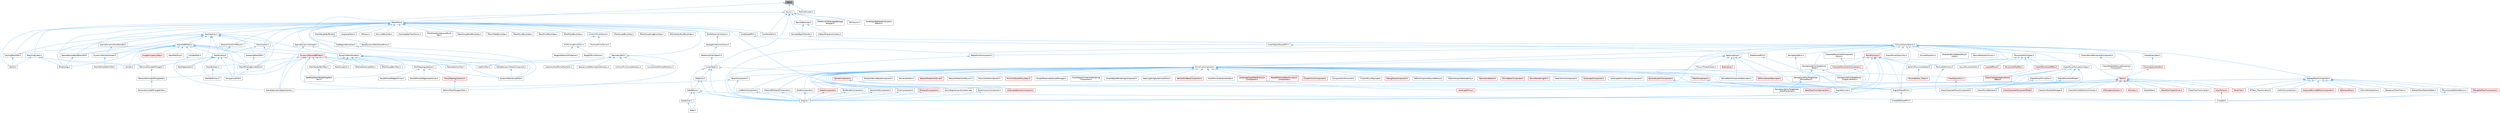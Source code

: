 digraph "Fork.h"
{
 // INTERACTIVE_SVG=YES
 // LATEX_PDF_SIZE
  bgcolor="transparent";
  edge [fontname=Helvetica,fontsize=10,labelfontname=Helvetica,labelfontsize=10];
  node [fontname=Helvetica,fontsize=10,shape=box,height=0.2,width=0.4];
  Node1 [id="Node000001",label="Fork.h",height=0.2,width=0.4,color="gray40", fillcolor="grey60", style="filled", fontcolor="black",tooltip=" "];
  Node1 -> Node2 [id="edge1_Node000001_Node000002",dir="back",color="steelblue1",style="solid",tooltip=" "];
  Node2 [id="Node000002",label="Async.h",height=0.2,width=0.4,color="grey40", fillcolor="white", style="filled",URL="$d7/ddf/Async_8h.html",tooltip=" "];
  Node2 -> Node3 [id="edge2_Node000002_Node000003",dir="back",color="steelblue1",style="solid",tooltip=" "];
  Node3 [id="Node000003",label="AssetDataTagMapSerialization\lDetails.h",height=0.2,width=0.4,color="grey40", fillcolor="white", style="filled",URL="$d5/d67/AssetDataTagMapSerializationDetails_8h.html",tooltip=" "];
  Node2 -> Node4 [id="edge3_Node000002_Node000004",dir="back",color="steelblue1",style="solid",tooltip=" "];
  Node4 [id="Node000004",label="CoreUObject.h",height=0.2,width=0.4,color="grey40", fillcolor="white", style="filled",URL="$d0/ded/CoreUObject_8h.html",tooltip=" "];
  Node4 -> Node5 [id="edge4_Node000004_Node000005",dir="back",color="steelblue1",style="solid",tooltip=" "];
  Node5 [id="Node000005",label="Engine.h",height=0.2,width=0.4,color="grey40", fillcolor="white", style="filled",URL="$d1/d34/Public_2Engine_8h.html",tooltip=" "];
  Node4 -> Node6 [id="edge5_Node000004_Node000006",dir="back",color="steelblue1",style="solid",tooltip=" "];
  Node6 [id="Node000006",label="EngineMinimal.h",height=0.2,width=0.4,color="grey40", fillcolor="white", style="filled",URL="$d0/d2c/EngineMinimal_8h.html",tooltip=" "];
  Node6 -> Node5 [id="edge6_Node000006_Node000005",dir="back",color="steelblue1",style="solid",tooltip=" "];
  Node4 -> Node7 [id="edge7_Node000004_Node000007",dir="back",color="steelblue1",style="solid",tooltip=" "];
  Node7 [id="Node000007",label="SlateBasics.h",height=0.2,width=0.4,color="grey40", fillcolor="white", style="filled",URL="$da/d2f/SlateBasics_8h.html",tooltip=" "];
  Node7 -> Node5 [id="edge8_Node000007_Node000005",dir="back",color="steelblue1",style="solid",tooltip=" "];
  Node7 -> Node8 [id="edge9_Node000007_Node000008",dir="back",color="steelblue1",style="solid",tooltip=" "];
  Node8 [id="Node000008",label="Slate.h",height=0.2,width=0.4,color="grey40", fillcolor="white", style="filled",URL="$d2/dc0/Slate_8h.html",tooltip=" "];
  Node7 -> Node9 [id="edge10_Node000007_Node000009",dir="back",color="steelblue1",style="solid",tooltip=" "];
  Node9 [id="Node000009",label="SlateExtras.h",height=0.2,width=0.4,color="grey40", fillcolor="white", style="filled",URL="$d8/dec/SlateExtras_8h.html",tooltip=" "];
  Node9 -> Node8 [id="edge11_Node000009_Node000008",dir="back",color="steelblue1",style="solid",tooltip=" "];
  Node7 -> Node10 [id="edge12_Node000007_Node000010",dir="back",color="steelblue1",style="solid",tooltip=" "];
  Node10 [id="Node000010",label="UnrealEd.h",height=0.2,width=0.4,color="grey40", fillcolor="white", style="filled",URL="$d2/d5f/UnrealEd_8h.html",tooltip=" "];
  Node4 -> Node11 [id="edge13_Node000004_Node000011",dir="back",color="steelblue1",style="solid",tooltip=" "];
  Node11 [id="Node000011",label="SlateCore.h",height=0.2,width=0.4,color="grey40", fillcolor="white", style="filled",URL="$dc/d03/SlateCore_8h.html",tooltip=" "];
  Node11 -> Node5 [id="edge14_Node000011_Node000005",dir="back",color="steelblue1",style="solid",tooltip=" "];
  Node11 -> Node7 [id="edge15_Node000011_Node000007",dir="back",color="steelblue1",style="solid",tooltip=" "];
  Node2 -> Node12 [id="edge16_Node000002_Node000012",dir="back",color="steelblue1",style="solid",tooltip=" "];
  Node12 [id="Node000012",label="CoroParallelFor.h",height=0.2,width=0.4,color="grey40", fillcolor="white", style="filled",URL="$d2/d05/CoroParallelFor_8h.html",tooltip=" "];
  Node2 -> Node13 [id="edge17_Node000002_Node000013",dir="back",color="steelblue1",style="solid",tooltip=" "];
  Node13 [id="Node000013",label="DynamicMeshSculptTool.h",height=0.2,width=0.4,color="grey40", fillcolor="white", style="filled",URL="$d6/d16/DynamicMeshSculptTool_8h.html",tooltip=" "];
  Node2 -> Node14 [id="edge18_Node000002_Node000014",dir="back",color="steelblue1",style="solid",tooltip=" "];
  Node14 [id="Node000014",label="IPlatformFileManagedStorage\lWrapper.h",height=0.2,width=0.4,color="grey40", fillcolor="white", style="filled",URL="$db/d2e/IPlatformFileManagedStorageWrapper_8h.html",tooltip=" "];
  Node2 -> Node15 [id="edge19_Node000002_Node000015",dir="back",color="steelblue1",style="solid",tooltip=" "];
  Node15 [id="Node000015",label="RemoteExecutor.h",height=0.2,width=0.4,color="grey40", fillcolor="white", style="filled",URL="$d4/dbc/RemoteExecutor_8h.html",tooltip=" "];
  Node15 -> Node16 [id="edge20_Node000015_Node000016",dir="back",color="steelblue1",style="solid",tooltip=" "];
  Node16 [id="Node000016",label="RemoteObjectTransfer.h",height=0.2,width=0.4,color="grey40", fillcolor="white", style="filled",URL="$df/d26/RemoteObjectTransfer_8h.html",tooltip=" "];
  Node16 -> Node17 [id="edge21_Node000016_Node000017",dir="back",color="steelblue1",style="solid",tooltip=" "];
  Node17 [id="Node000017",label="CollisionQueryParams.h",height=0.2,width=0.4,color="grey40", fillcolor="white", style="filled",URL="$d0/d44/CollisionQueryParams_8h.html",tooltip=" "];
  Node17 -> Node18 [id="edge22_Node000017_Node000018",dir="back",color="steelblue1",style="solid",tooltip=" "];
  Node18 [id="Node000018",label="BodyInstance.h",height=0.2,width=0.4,color="grey40", fillcolor="white", style="filled",URL="$d3/d42/BodyInstance_8h.html",tooltip=" "];
  Node18 -> Node19 [id="edge23_Node000018_Node000019",dir="back",color="steelblue1",style="solid",tooltip=" "];
  Node19 [id="Node000019",label="BodySetup.h",height=0.2,width=0.4,color="red", fillcolor="#FFF0F0", style="filled",URL="$d8/d7b/BodySetup_8h.html",tooltip=" "];
  Node18 -> Node96 [id="edge24_Node000018_Node000096",dir="back",color="steelblue1",style="solid",tooltip=" "];
  Node96 [id="Node000096",label="EngineSharedPCH.h",height=0.2,width=0.4,color="grey40", fillcolor="white", style="filled",URL="$dc/dbb/EngineSharedPCH_8h.html",tooltip=" "];
  Node96 -> Node97 [id="edge25_Node000096_Node000097",dir="back",color="steelblue1",style="solid",tooltip=" "];
  Node97 [id="Node000097",label="UnrealEdSharedPCH.h",height=0.2,width=0.4,color="grey40", fillcolor="white", style="filled",URL="$d1/de6/UnrealEdSharedPCH_8h.html",tooltip=" "];
  Node18 -> Node98 [id="edge26_Node000018_Node000098",dir="back",color="steelblue1",style="solid",tooltip=" "];
  Node98 [id="Node000098",label="ISMComponentDescriptor.h",height=0.2,width=0.4,color="red", fillcolor="#FFF0F0", style="filled",URL="$dd/d82/ISMComponentDescriptor_8h.html",tooltip=" "];
  Node18 -> Node104 [id="edge27_Node000018_Node000104",dir="back",color="steelblue1",style="solid",tooltip=" "];
  Node104 [id="Node000104",label="LandscapeProxy.h",height=0.2,width=0.4,color="red", fillcolor="#FFF0F0", style="filled",URL="$db/dae/LandscapeProxy_8h.html",tooltip=" "];
  Node18 -> Node114 [id="edge28_Node000018_Node000114",dir="back",color="steelblue1",style="solid",tooltip=" "];
  Node114 [id="Node000114",label="PhysicsThreadLibrary.h",height=0.2,width=0.4,color="grey40", fillcolor="white", style="filled",URL="$dd/df6/PhysicsThreadLibrary_8h.html",tooltip=" "];
  Node18 -> Node115 [id="edge29_Node000018_Node000115",dir="back",color="steelblue1",style="solid",tooltip=" "];
  Node115 [id="Node000115",label="PrimitiveComponent.h",height=0.2,width=0.4,color="grey40", fillcolor="white", style="filled",URL="$df/d9f/PrimitiveComponent_8h.html",tooltip=" "];
  Node115 -> Node116 [id="edge30_Node000115_Node000116",dir="back",color="steelblue1",style="solid",tooltip=" "];
  Node116 [id="Node000116",label="ActorPrimitiveColorHandler.h",height=0.2,width=0.4,color="grey40", fillcolor="white", style="filled",URL="$d4/d72/ActorPrimitiveColorHandler_8h.html",tooltip=" "];
  Node115 -> Node117 [id="edge31_Node000115_Node000117",dir="back",color="steelblue1",style="solid",tooltip=" "];
  Node117 [id="Node000117",label="ArrowComponent.h",height=0.2,width=0.4,color="grey40", fillcolor="white", style="filled",URL="$db/d35/ArrowComponent_8h.html",tooltip=" "];
  Node117 -> Node5 [id="edge32_Node000117_Node000005",dir="back",color="steelblue1",style="solid",tooltip=" "];
  Node115 -> Node118 [id="edge33_Node000115_Node000118",dir="back",color="steelblue1",style="solid",tooltip=" "];
  Node118 [id="Node000118",label="AsyncRegisterLevelContext.cpp",height=0.2,width=0.4,color="grey40", fillcolor="white", style="filled",URL="$da/df8/AsyncRegisterLevelContext_8cpp.html",tooltip=" "];
  Node115 -> Node119 [id="edge34_Node000115_Node000119",dir="back",color="steelblue1",style="solid",tooltip=" "];
  Node119 [id="Node000119",label="BakedShallowWaterSimulation\lComponent.h",height=0.2,width=0.4,color="red", fillcolor="#FFF0F0", style="filled",URL="$d4/dbc/BakedShallowWaterSimulationComponent_8h.html",tooltip=" "];
  Node115 -> Node133 [id="edge35_Node000115_Node000133",dir="back",color="steelblue1",style="solid",tooltip=" "];
  Node133 [id="Node000133",label="BillboardComponent.h",height=0.2,width=0.4,color="red", fillcolor="#FFF0F0", style="filled",URL="$db/d72/BillboardComponent_8h.html",tooltip=" "];
  Node133 -> Node5 [id="edge36_Node000133_Node000005",dir="back",color="steelblue1",style="solid",tooltip=" "];
  Node115 -> Node138 [id="edge37_Node000115_Node000138",dir="back",color="steelblue1",style="solid",tooltip=" "];
  Node138 [id="Node000138",label="BrushComponent.h",height=0.2,width=0.4,color="grey40", fillcolor="white", style="filled",URL="$d0/d9c/BrushComponent_8h.html",tooltip=" "];
  Node138 -> Node5 [id="edge38_Node000138_Node000005",dir="back",color="steelblue1",style="solid",tooltip=" "];
  Node138 -> Node94 [id="edge39_Node000138_Node000094",dir="back",color="steelblue1",style="solid",tooltip=" "];
  Node94 [id="Node000094",label="SceneGeometrySpatialCache.h",height=0.2,width=0.4,color="grey40", fillcolor="white", style="filled",URL="$d6/d6f/SceneGeometrySpatialCache_8h.html",tooltip=" "];
  Node115 -> Node139 [id="edge40_Node000115_Node000139",dir="back",color="steelblue1",style="solid",tooltip=" "];
  Node139 [id="Node000139",label="ClusterUnionComponent.h",height=0.2,width=0.4,color="red", fillcolor="#FFF0F0", style="filled",URL="$d0/d16/ClusterUnionComponent_8h.html",tooltip=" "];
  Node115 -> Node141 [id="edge41_Node000115_Node000141",dir="back",color="steelblue1",style="solid",tooltip=" "];
  Node141 [id="Node000141",label="ComponentCollisionUtil.h",height=0.2,width=0.4,color="grey40", fillcolor="white", style="filled",URL="$d9/d1c/ComponentCollisionUtil_8h.html",tooltip=" "];
  Node115 -> Node142 [id="edge42_Node000115_Node000142",dir="back",color="steelblue1",style="solid",tooltip=" "];
  Node142 [id="Node000142",label="CustomPhysXPayload.h",height=0.2,width=0.4,color="grey40", fillcolor="white", style="filled",URL="$d3/d90/CustomPhysXPayload_8h.html",tooltip=" "];
  Node115 -> Node143 [id="edge43_Node000115_Node000143",dir="back",color="steelblue1",style="solid",tooltip=" "];
  Node143 [id="Node000143",label="DebugDrawComponent.h",height=0.2,width=0.4,color="red", fillcolor="#FFF0F0", style="filled",URL="$d9/dae/DebugDrawComponent_8h.html",tooltip=" "];
  Node115 -> Node147 [id="edge44_Node000115_Node000147",dir="back",color="steelblue1",style="solid",tooltip=" "];
  Node147 [id="Node000147",label="DrawFrustumComponent.h",height=0.2,width=0.4,color="grey40", fillcolor="white", style="filled",URL="$db/d24/DrawFrustumComponent_8h.html",tooltip=" "];
  Node147 -> Node5 [id="edge45_Node000147_Node000005",dir="back",color="steelblue1",style="solid",tooltip=" "];
  Node115 -> Node148 [id="edge46_Node000115_Node000148",dir="back",color="steelblue1",style="solid",tooltip=" "];
  Node148 [id="Node000148",label="EditorComponentSourceFactory.h",height=0.2,width=0.4,color="grey40", fillcolor="white", style="filled",URL="$d4/d35/EditorComponentSourceFactory_8h.html",tooltip=" "];
  Node115 -> Node149 [id="edge47_Node000115_Node000149",dir="back",color="steelblue1",style="solid",tooltip=" "];
  Node149 [id="Node000149",label="EditorViewportSelectability.h",height=0.2,width=0.4,color="grey40", fillcolor="white", style="filled",URL="$d0/da6/EditorViewportSelectability_8h.html",tooltip=" "];
  Node115 -> Node6 [id="edge48_Node000115_Node000006",dir="back",color="steelblue1",style="solid",tooltip=" "];
  Node115 -> Node96 [id="edge49_Node000115_Node000096",dir="back",color="steelblue1",style="solid",tooltip=" "];
  Node115 -> Node150 [id="edge50_Node000115_Node000150",dir="back",color="steelblue1",style="solid",tooltip=" "];
  Node150 [id="Node000150",label="FloorQueryUtils.h",height=0.2,width=0.4,color="red", fillcolor="#FFF0F0", style="filled",URL="$df/d2a/FloorQueryUtils_8h.html",tooltip=" "];
  Node150 -> Node151 [id="edge51_Node000150_Node000151",dir="back",color="steelblue1",style="solid",tooltip=" "];
  Node151 [id="Node000151",label="ChaosCharacterMoverComponent.h",height=0.2,width=0.4,color="grey40", fillcolor="white", style="filled",URL="$d5/dd2/ChaosCharacterMoverComponent_8h.html",tooltip=" "];
  Node115 -> Node163 [id="edge52_Node000115_Node000163",dir="back",color="steelblue1",style="solid",tooltip=" "];
  Node163 [id="Node000163",label="GeometrySelector.h",height=0.2,width=0.4,color="red", fillcolor="#FFF0F0", style="filled",URL="$d5/d67/GeometrySelector_8h.html",tooltip=" "];
  Node115 -> Node171 [id="edge53_Node000115_Node000171",dir="back",color="steelblue1",style="solid",tooltip=" "];
  Node171 [id="Node000171",label="GizmoBaseComponent.h",height=0.2,width=0.4,color="red", fillcolor="#FFF0F0", style="filled",URL="$db/dfd/GizmoBaseComponent_8h.html",tooltip=" "];
  Node115 -> Node178 [id="edge54_Node000115_Node000178",dir="back",color="steelblue1",style="solid",tooltip=" "];
  Node178 [id="Node000178",label="GizmoRenderingUtil.h",height=0.2,width=0.4,color="red", fillcolor="#FFF0F0", style="filled",URL="$d0/d40/GizmoRenderingUtil_8h.html",tooltip=" "];
  Node115 -> Node98 [id="edge55_Node000115_Node000098",dir="back",color="steelblue1",style="solid",tooltip=" "];
  Node115 -> Node197 [id="edge56_Node000115_Node000197",dir="back",color="steelblue1",style="solid",tooltip=" "];
  Node197 [id="Node000197",label="LakeCollisionComponent.h",height=0.2,width=0.4,color="grey40", fillcolor="white", style="filled",URL="$d6/d05/LakeCollisionComponent_8h.html",tooltip=" "];
  Node115 -> Node198 [id="edge57_Node000115_Node000198",dir="back",color="steelblue1",style="solid",tooltip=" "];
  Node198 [id="Node000198",label="LandscapeComponent.h",height=0.2,width=0.4,color="red", fillcolor="#FFF0F0", style="filled",URL="$d4/dba/LandscapeComponent_8h.html",tooltip=" "];
  Node115 -> Node200 [id="edge58_Node000115_Node000200",dir="back",color="steelblue1",style="solid",tooltip=" "];
  Node200 [id="Node000200",label="LandscapeGizmoRenderComponent.h",height=0.2,width=0.4,color="grey40", fillcolor="white", style="filled",URL="$d0/d84/LandscapeGizmoRenderComponent_8h.html",tooltip=" "];
  Node115 -> Node201 [id="edge59_Node000115_Node000201",dir="back",color="steelblue1",style="solid",tooltip=" "];
  Node201 [id="Node000201",label="LandscapeHeightfieldCollision\lComponent.h",height=0.2,width=0.4,color="red", fillcolor="#FFF0F0", style="filled",URL="$d2/d06/LandscapeHeightfieldCollisionComponent_8h.html",tooltip=" "];
  Node201 -> Node104 [id="edge60_Node000201_Node000104",dir="back",color="steelblue1",style="solid",tooltip=" "];
  Node115 -> Node203 [id="edge61_Node000115_Node000203",dir="back",color="steelblue1",style="solid",tooltip=" "];
  Node203 [id="Node000203",label="LandscapeSplinesComponent.h",height=0.2,width=0.4,color="red", fillcolor="#FFF0F0", style="filled",URL="$d4/d7e/LandscapeSplinesComponent_8h.html",tooltip=" "];
  Node115 -> Node206 [id="edge62_Node000115_Node000206",dir="back",color="steelblue1",style="solid",tooltip=" "];
  Node206 [id="Node000206",label="LineBatchComponent.h",height=0.2,width=0.4,color="grey40", fillcolor="white", style="filled",URL="$d4/dd8/LineBatchComponent_8h.html",tooltip=" "];
  Node206 -> Node5 [id="edge63_Node000206_Node000005",dir="back",color="steelblue1",style="solid",tooltip=" "];
  Node115 -> Node207 [id="edge64_Node000115_Node000207",dir="back",color="steelblue1",style="solid",tooltip=" "];
  Node207 [id="Node000207",label="MaterialBillboardComponent.h",height=0.2,width=0.4,color="grey40", fillcolor="white", style="filled",URL="$d0/d98/MaterialBillboardComponent_8h.html",tooltip=" "];
  Node207 -> Node5 [id="edge65_Node000207_Node000005",dir="back",color="steelblue1",style="solid",tooltip=" "];
  Node115 -> Node208 [id="edge66_Node000115_Node000208",dir="back",color="steelblue1",style="solid",tooltip=" "];
  Node208 [id="Node000208",label="MeshComponent.h",height=0.2,width=0.4,color="red", fillcolor="#FFF0F0", style="filled",URL="$dd/d57/MeshComponent_8h.html",tooltip=" "];
  Node208 -> Node6 [id="edge67_Node000208_Node000006",dir="back",color="steelblue1",style="solid",tooltip=" "];
  Node208 -> Node96 [id="edge68_Node000208_Node000096",dir="back",color="steelblue1",style="solid",tooltip=" "];
  Node115 -> Node383 [id="edge69_Node000115_Node000383",dir="back",color="steelblue1",style="solid",tooltip=" "];
  Node383 [id="Node000383",label="ModelComponent.h",height=0.2,width=0.4,color="grey40", fillcolor="white", style="filled",URL="$d9/d34/ModelComponent_8h.html",tooltip=" "];
  Node383 -> Node5 [id="edge70_Node000383_Node000005",dir="back",color="steelblue1",style="solid",tooltip=" "];
  Node115 -> Node384 [id="edge71_Node000115_Node000384",dir="back",color="steelblue1",style="solid",tooltip=" "];
  Node384 [id="Node000384",label="ModularVehicleBaseComponent.h",height=0.2,width=0.4,color="grey40", fillcolor="white", style="filled",URL="$d3/dc7/ModularVehicleBaseComponent_8h.html",tooltip=" "];
  Node115 -> Node385 [id="edge72_Node000115_Node000385",dir="back",color="steelblue1",style="solid",tooltip=" "];
  Node385 [id="Node000385",label="MovementUtils.h",height=0.2,width=0.4,color="grey40", fillcolor="white", style="filled",URL="$d0/d54/MovementUtils_8h.html",tooltip=" "];
  Node115 -> Node386 [id="edge73_Node000115_Node000386",dir="back",color="steelblue1",style="solid",tooltip=" "];
  Node386 [id="Node000386",label="NetworkPredictionDriver.h",height=0.2,width=0.4,color="red", fillcolor="#FFF0F0", style="filled",URL="$d4/db2/NetworkPredictionDriver_8h.html",tooltip=" "];
  Node115 -> Node393 [id="edge74_Node000115_Node000393",dir="back",color="steelblue1",style="solid",tooltip=" "];
  Node393 [id="Node000393",label="NetworkPredictionPhysics.h",height=0.2,width=0.4,color="grey40", fillcolor="white", style="filled",URL="$d8/dee/NetworkPredictionPhysics_8h.html",tooltip=" "];
  Node115 -> Node394 [id="edge75_Node000115_Node000394",dir="back",color="steelblue1",style="solid",tooltip=" "];
  Node394 [id="Node000394",label="ParticleSystemComponent.h",height=0.2,width=0.4,color="red", fillcolor="#FFF0F0", style="filled",URL="$d4/d17/ParticleSystemComponent_8h.html",tooltip=" "];
  Node394 -> Node6 [id="edge76_Node000394_Node000006",dir="back",color="steelblue1",style="solid",tooltip=" "];
  Node115 -> Node402 [id="edge77_Node000115_Node000402",dir="back",color="steelblue1",style="solid",tooltip=" "];
  Node402 [id="Node000402",label="PhysicsFieldComponent.h",height=0.2,width=0.4,color="grey40", fillcolor="white", style="filled",URL="$dd/d76/PhysicsFieldComponent_8h.html",tooltip=" "];
  Node115 -> Node403 [id="edge78_Node000115_Node000403",dir="back",color="steelblue1",style="solid",tooltip=" "];
  Node403 [id="Node000403",label="PrimitiveSceneProxyDesc.h",height=0.2,width=0.4,color="red", fillcolor="#FFF0F0", style="filled",URL="$d8/d20/PrimitiveSceneProxyDesc_8h.html",tooltip=" "];
  Node115 -> Node408 [id="edge79_Node000115_Node000408",dir="back",color="steelblue1",style="solid",tooltip=" "];
  Node408 [id="Node000408",label="ShapeComponent.h",height=0.2,width=0.4,color="red", fillcolor="#FFF0F0", style="filled",URL="$d4/d4b/ShapeComponent_8h.html",tooltip=" "];
  Node408 -> Node5 [id="edge80_Node000408_Node000005",dir="back",color="steelblue1",style="solid",tooltip=" "];
  Node115 -> Node416 [id="edge81_Node000115_Node000416",dir="back",color="steelblue1",style="solid",tooltip=" "];
  Node416 [id="Node000416",label="SimpleStreamableAssetManager.h",height=0.2,width=0.4,color="grey40", fillcolor="white", style="filled",URL="$df/d02/SimpleStreamableAssetManager_8h.html",tooltip=" "];
  Node115 -> Node417 [id="edge82_Node000115_Node000417",dir="back",color="steelblue1",style="solid",tooltip=" "];
  Node417 [id="Node000417",label="SmartObjectContainerRendering\lComponent.h",height=0.2,width=0.4,color="grey40", fillcolor="white", style="filled",URL="$d8/d15/SmartObjectContainerRenderingComponent_8h.html",tooltip=" "];
  Node115 -> Node418 [id="edge83_Node000115_Node000418",dir="back",color="steelblue1",style="solid",tooltip=" "];
  Node418 [id="Node000418",label="SmartObjectRenderingComponent.h",height=0.2,width=0.4,color="grey40", fillcolor="white", style="filled",URL="$da/d17/SmartObjectRenderingComponent_8h.html",tooltip=" "];
  Node115 -> Node419 [id="edge84_Node000115_Node000419",dir="back",color="steelblue1",style="solid",tooltip=" "];
  Node419 [id="Node000419",label="SplineComponent.h",height=0.2,width=0.4,color="red", fillcolor="#FFF0F0", style="filled",URL="$d3/d00/SplineComponent_8h.html",tooltip=" "];
  Node419 -> Node64 [id="edge85_Node000419_Node000064",dir="back",color="steelblue1",style="solid",tooltip=" "];
  Node64 [id="Node000064",label="BaseMeshFromSplinesTool.h",height=0.2,width=0.4,color="red", fillcolor="#FFF0F0", style="filled",URL="$da/d31/BaseMeshFromSplinesTool_8h.html",tooltip=" "];
  Node419 -> Node203 [id="edge86_Node000419_Node000203",dir="back",color="steelblue1",style="solid",tooltip=" "];
  Node115 -> Node430 [id="edge87_Node000115_Node000430",dir="back",color="steelblue1",style="solid",tooltip=" "];
  Node430 [id="Node000430",label="SplineMeshComponentDescriptor.h",height=0.2,width=0.4,color="grey40", fillcolor="white", style="filled",URL="$d1/d6f/SplineMeshComponentDescriptor_8h.html",tooltip=" "];
  Node115 -> Node431 [id="edge88_Node000115_Node000431",dir="back",color="steelblue1",style="solid",tooltip=" "];
  Node431 [id="Node000431",label="StaticLightingSystemInterface.h",height=0.2,width=0.4,color="grey40", fillcolor="white", style="filled",URL="$da/d21/StaticLightingSystemInterface_8h.html",tooltip=" "];
  Node115 -> Node432 [id="edge89_Node000115_Node000432",dir="back",color="steelblue1",style="solid",tooltip=" "];
  Node432 [id="Node000432",label="TextRenderComponent.h",height=0.2,width=0.4,color="grey40", fillcolor="white", style="filled",URL="$dd/d07/TextRenderComponent_8h.html",tooltip=" "];
  Node432 -> Node5 [id="edge90_Node000432_Node000005",dir="back",color="steelblue1",style="solid",tooltip=" "];
  Node115 -> Node433 [id="edge91_Node000115_Node000433",dir="back",color="steelblue1",style="solid",tooltip=" "];
  Node433 [id="Node000433",label="VectorFieldComponent.h",height=0.2,width=0.4,color="grey40", fillcolor="white", style="filled",URL="$d1/d45/VectorFieldComponent_8h.html",tooltip=" "];
  Node433 -> Node5 [id="edge92_Node000433_Node000005",dir="back",color="steelblue1",style="solid",tooltip=" "];
  Node115 -> Node434 [id="edge93_Node000115_Node000434",dir="back",color="steelblue1",style="solid",tooltip=" "];
  Node434 [id="Node000434",label="VehicleSimBaseComponent.h",height=0.2,width=0.4,color="red", fillcolor="#FFF0F0", style="filled",URL="$d3/db2/VehicleSimBaseComponent_8h.html",tooltip=" "];
  Node18 -> Node430 [id="edge94_Node000018_Node000430",dir="back",color="steelblue1",style="solid",tooltip=" "];
  Node17 -> Node444 [id="edge95_Node000017_Node000444",dir="back",color="steelblue1",style="solid",tooltip=" "];
  Node444 [id="Node000444",label="ChaosMoverQueryUtils.h",height=0.2,width=0.4,color="grey40", fillcolor="white", style="filled",URL="$db/d6a/ChaosMoverQueryUtils_8h.html",tooltip=" "];
  Node17 -> Node445 [id="edge96_Node000017_Node000445",dir="back",color="steelblue1",style="solid",tooltip=" "];
  Node445 [id="Node000445",label="ChaosMoverSimulationTypes.h",height=0.2,width=0.4,color="grey40", fillcolor="white", style="filled",URL="$d5/de5/ChaosMoverSimulationTypes_8h.html",tooltip=" "];
  Node445 -> Node446 [id="edge97_Node000445_Node000446",dir="back",color="steelblue1",style="solid",tooltip=" "];
  Node446 [id="Node000446",label="ChaosCharacterApplyVelocity\lEffect.h",height=0.2,width=0.4,color="red", fillcolor="#FFF0F0", style="filled",URL="$d9/db6/ChaosCharacterApplyVelocityEffect_8h.html",tooltip=" "];
  Node445 -> Node448 [id="edge98_Node000445_Node000448",dir="back",color="steelblue1",style="solid",tooltip=" "];
  Node448 [id="Node000448",label="ChaosCharacterMovementMode.h",height=0.2,width=0.4,color="red", fillcolor="#FFF0F0", style="filled",URL="$d2/d17/ChaosCharacterMovementMode_8h.html",tooltip=" "];
  Node445 -> Node151 [id="edge99_Node000445_Node000151",dir="back",color="steelblue1",style="solid",tooltip=" "];
  Node445 -> Node453 [id="edge100_Node000445_Node000453",dir="back",color="steelblue1",style="solid",tooltip=" "];
  Node453 [id="Node000453",label="ChaosMovementMode.h",height=0.2,width=0.4,color="grey40", fillcolor="white", style="filled",URL="$d4/dae/ChaosMovementMode_8h.html",tooltip=" "];
  Node453 -> Node448 [id="edge101_Node000453_Node000448",dir="back",color="steelblue1",style="solid",tooltip=" "];
  Node445 -> Node454 [id="edge102_Node000445_Node000454",dir="back",color="steelblue1",style="solid",tooltip=" "];
  Node454 [id="Node000454",label="ChaosMoverBackend.h",height=0.2,width=0.4,color="grey40", fillcolor="white", style="filled",URL="$de/d0f/ChaosMoverBackend_8h.html",tooltip=" "];
  Node445 -> Node455 [id="edge103_Node000445_Node000455",dir="back",color="steelblue1",style="solid",tooltip=" "];
  Node455 [id="Node000455",label="ChaosMoverSimulation.h",height=0.2,width=0.4,color="grey40", fillcolor="white", style="filled",URL="$d4/d18/ChaosMoverSimulation_8h.html",tooltip=" "];
  Node455 -> Node454 [id="edge104_Node000455_Node000454",dir="back",color="steelblue1",style="solid",tooltip=" "];
  Node17 -> Node456 [id="edge105_Node000017_Node000456",dir="back",color="steelblue1",style="solid",tooltip=" "];
  Node456 [id="Node000456",label="ChaosVehicleMovementComponent.h",height=0.2,width=0.4,color="grey40", fillcolor="white", style="filled",URL="$dc/dfc/ChaosVehicleMovementComponent_8h.html",tooltip=" "];
  Node456 -> Node457 [id="edge106_Node000456_Node000457",dir="back",color="steelblue1",style="solid",tooltip=" "];
  Node457 [id="Node000457",label="ChaosWheeledVehicleMovement\lComponent.h",height=0.2,width=0.4,color="grey40", fillcolor="white", style="filled",URL="$dc/d77/ChaosWheeledVehicleMovementComponent_8h.html",tooltip=" "];
  Node17 -> Node458 [id="edge107_Node000017_Node000458",dir="back",color="steelblue1",style="solid",tooltip=" "];
  Node458 [id="Node000458",label="CharacterMovementComponent\lAsync.h",height=0.2,width=0.4,color="grey40", fillcolor="white", style="filled",URL="$d4/dde/CharacterMovementComponentAsync_8h.html",tooltip=" "];
  Node458 -> Node459 [id="edge108_Node000458_Node000459",dir="back",color="steelblue1",style="solid",tooltip=" "];
  Node459 [id="Node000459",label="CharacterMovementComponent.h",height=0.2,width=0.4,color="red", fillcolor="#FFF0F0", style="filled",URL="$d8/d84/CharacterMovementComponent_8h.html",tooltip=" "];
  Node459 -> Node6 [id="edge109_Node000459_Node000006",dir="back",color="steelblue1",style="solid",tooltip=" "];
  Node17 -> Node5 [id="edge110_Node000017_Node000005",dir="back",color="steelblue1",style="solid",tooltip=" "];
  Node17 -> Node6 [id="edge111_Node000017_Node000006",dir="back",color="steelblue1",style="solid",tooltip=" "];
  Node17 -> Node96 [id="edge112_Node000017_Node000096",dir="back",color="steelblue1",style="solid",tooltip=" "];
  Node17 -> Node461 [id="edge113_Node000017_Node000461",dir="back",color="steelblue1",style="solid",tooltip=" "];
  Node461 [id="Node000461",label="GameplayAbilityTargetActor\l_GroundTrace.h",height=0.2,width=0.4,color="grey40", fillcolor="white", style="filled",URL="$d8/daf/GameplayAbilityTargetActor__GroundTrace_8h.html",tooltip=" "];
  Node461 -> Node462 [id="edge114_Node000461_Node000462",dir="back",color="steelblue1",style="solid",tooltip=" "];
  Node462 [id="Node000462",label="GameplayAbilityTargetActor\l_ActorPlacement.h",height=0.2,width=0.4,color="grey40", fillcolor="white", style="filled",URL="$d5/d60/GameplayAbilityTargetActor__ActorPlacement_8h.html",tooltip=" "];
  Node17 -> Node463 [id="edge115_Node000017_Node000463",dir="back",color="steelblue1",style="solid",tooltip=" "];
  Node463 [id="Node000463",label="GameplayAbilityTargetActor\l_Trace.h",height=0.2,width=0.4,color="grey40", fillcolor="white", style="filled",URL="$d6/d1b/GameplayAbilityTargetActor__Trace_8h.html",tooltip=" "];
  Node463 -> Node461 [id="edge116_Node000463_Node000461",dir="back",color="steelblue1",style="solid",tooltip=" "];
  Node463 -> Node464 [id="edge117_Node000463_Node000464",dir="back",color="steelblue1",style="solid",tooltip=" "];
  Node464 [id="Node000464",label="GameplayAbilityTargetActor\l_SingleLineTrace.h",height=0.2,width=0.4,color="grey40", fillcolor="white", style="filled",URL="$dc/d15/GameplayAbilityTargetActor__SingleLineTrace_8h.html",tooltip=" "];
  Node17 -> Node465 [id="edge118_Node000017_Node000465",dir="back",color="steelblue1",style="solid",tooltip=" "];
  Node465 [id="Node000465",label="GameplayStatics.h",height=0.2,width=0.4,color="grey40", fillcolor="white", style="filled",URL="$d9/dc8/GameplayStatics_8h.html",tooltip=" "];
  Node465 -> Node6 [id="edge119_Node000465_Node000006",dir="back",color="steelblue1",style="solid",tooltip=" "];
  Node17 -> Node466 [id="edge120_Node000017_Node000466",dir="back",color="steelblue1",style="solid",tooltip=" "];
  Node466 [id="Node000466",label="GenericPhysicsInterface.h",height=0.2,width=0.4,color="grey40", fillcolor="white", style="filled",URL="$d6/de8/GenericPhysicsInterface_8h.html",tooltip=" "];
  Node466 -> Node467 [id="edge121_Node000466_Node000467",dir="back",color="steelblue1",style="solid",tooltip=" "];
  Node467 [id="Node000467",label="PhysInterface_Chaos.h",height=0.2,width=0.4,color="red", fillcolor="#FFF0F0", style="filled",URL="$da/d0d/PhysInterface__Chaos_8h.html",tooltip=" "];
  Node17 -> Node511 [id="edge122_Node000017_Node000511",dir="back",color="steelblue1",style="solid",tooltip=" "];
  Node511 [id="Node000511",label="KismetTraceUtils.h",height=0.2,width=0.4,color="grey40", fillcolor="white", style="filled",URL="$d6/d3a/KismetTraceUtils_8h.html",tooltip=" "];
  Node17 -> Node472 [id="edge123_Node000017_Node000472",dir="back",color="steelblue1",style="solid",tooltip=" "];
  Node472 [id="Node000472",label="ModularVehicleDefaultAsync\lInput.h",height=0.2,width=0.4,color="grey40", fillcolor="white", style="filled",URL="$d5/df8/ModularVehicleDefaultAsyncInput_8h.html",tooltip=" "];
  Node17 -> Node512 [id="edge124_Node000017_Node000512",dir="back",color="steelblue1",style="solid",tooltip=" "];
  Node512 [id="Node000512",label="MovementUtilsTypes.h",height=0.2,width=0.4,color="grey40", fillcolor="white", style="filled",URL="$dd/d05/MovementUtilsTypes_8h.html",tooltip=" "];
  Node512 -> Node513 [id="edge125_Node000512_Node000513",dir="back",color="steelblue1",style="solid",tooltip=" "];
  Node513 [id="Node000513",label="AsyncMovementUtils.h",height=0.2,width=0.4,color="grey40", fillcolor="white", style="filled",URL="$d4/d3a/AsyncMovementUtils_8h.html",tooltip=" "];
  Node512 -> Node150 [id="edge126_Node000512_Node000150",dir="back",color="steelblue1",style="solid",tooltip=" "];
  Node512 -> Node514 [id="edge127_Node000512_Node000514",dir="back",color="steelblue1",style="solid",tooltip=" "];
  Node514 [id="Node000514",label="InstantMovementEffect.h",height=0.2,width=0.4,color="red", fillcolor="#FFF0F0", style="filled",URL="$d3/d6c/InstantMovementEffect_8h.html",tooltip=" "];
  Node514 -> Node446 [id="edge128_Node000514_Node000446",dir="back",color="steelblue1",style="solid",tooltip=" "];
  Node512 -> Node518 [id="edge129_Node000512_Node000518",dir="back",color="steelblue1",style="solid",tooltip=" "];
  Node518 [id="Node000518",label="LayeredMove.h",height=0.2,width=0.4,color="red", fillcolor="#FFF0F0", style="filled",URL="$dd/d30/LayeredMove_8h.html",tooltip=" "];
  Node512 -> Node550 [id="edge130_Node000512_Node000550",dir="back",color="steelblue1",style="solid",tooltip=" "];
  Node550 [id="Node000550",label="MovementModifier.h",height=0.2,width=0.4,color="red", fillcolor="#FFF0F0", style="filled",URL="$d0/dc9/MovementModifier_8h.html",tooltip=" "];
  Node17 -> Node552 [id="edge131_Node000017_Node000552",dir="back",color="steelblue1",style="solid",tooltip=" "];
  Node552 [id="Node000552",label="ParticleDefinitions.h",height=0.2,width=0.4,color="grey40", fillcolor="white", style="filled",URL="$db/dde/ParticleDefinitions_8h.html",tooltip=" "];
  Node552 -> Node10 [id="edge132_Node000552_Node000010",dir="back",color="steelblue1",style="solid",tooltip=" "];
  Node17 -> Node553 [id="edge133_Node000017_Node000553",dir="back",color="steelblue1",style="solid",tooltip=" "];
  Node553 [id="Node000553",label="ParticleModuleCollision.h",height=0.2,width=0.4,color="grey40", fillcolor="white", style="filled",URL="$d5/d24/ParticleModuleCollision_8h.html",tooltip=" "];
  Node17 -> Node115 [id="edge134_Node000017_Node000115",dir="back",color="steelblue1",style="solid",tooltip=" "];
  Node17 -> Node554 [id="edge135_Node000017_Node000554",dir="back",color="steelblue1",style="solid",tooltip=" "];
  Node554 [id="Node000554",label="RadialForceComponent.h",height=0.2,width=0.4,color="grey40", fillcolor="white", style="filled",URL="$d2/d85/RadialForceComponent_8h.html",tooltip=" "];
  Node554 -> Node5 [id="edge136_Node000554_Node000005",dir="back",color="steelblue1",style="solid",tooltip=" "];
  Node17 -> Node555 [id="edge137_Node000017_Node000555",dir="back",color="steelblue1",style="solid",tooltip=" "];
  Node555 [id="Node000555",label="SceneQueryData.h",height=0.2,width=0.4,color="grey40", fillcolor="white", style="filled",URL="$dc/d62/SceneQueryData_8h.html",tooltip=" "];
  Node555 -> Node556 [id="edge138_Node000555_Node000556",dir="back",color="steelblue1",style="solid",tooltip=" "];
  Node556 [id="Node000556",label="PhysicsQueryHandler.h",height=0.2,width=0.4,color="red", fillcolor="#FFF0F0", style="filled",URL="$da/d62/PhysicsQueryHandler_8h.html",tooltip=" "];
  Node556 -> Node558 [id="edge139_Node000556_Node000558",dir="back",color="steelblue1",style="solid",tooltip=" "];
  Node558 [id="Node000558",label="World.h",height=0.2,width=0.4,color="red", fillcolor="#FFF0F0", style="filled",URL="$dd/d5b/World_8h.html",tooltip=" "];
  Node558 -> Node559 [id="edge140_Node000558_Node000559",dir="back",color="steelblue1",style="solid",tooltip=" "];
  Node559 [id="Node000559",label="AIPerceptionSystem.h",height=0.2,width=0.4,color="red", fillcolor="#FFF0F0", style="filled",URL="$d0/d08/AIPerceptionSystem_8h.html",tooltip=" "];
  Node558 -> Node561 [id="edge141_Node000558_Node000561",dir="back",color="steelblue1",style="solid",tooltip=" "];
  Node561 [id="Node000561",label="AISystem.h",height=0.2,width=0.4,color="red", fillcolor="#FFF0F0", style="filled",URL="$d0/d71/AISystem_8h.html",tooltip=" "];
  Node558 -> Node589 [id="edge142_Node000558_Node000589",dir="back",color="steelblue1",style="solid",tooltip=" "];
  Node589 [id="Node000589",label="ActorFactory.h",height=0.2,width=0.4,color="red", fillcolor="#FFF0F0", style="filled",URL="$d7/dae/ActorFactory_8h.html",tooltip=" "];
  Node589 -> Node10 [id="edge143_Node000589_Node000010",dir="back",color="steelblue1",style="solid",tooltip=" "];
  Node558 -> Node118 [id="edge144_Node000558_Node000118",dir="back",color="steelblue1",style="solid",tooltip=" "];
  Node558 -> Node632 [id="edge145_Node000558_Node000632",dir="back",color="steelblue1",style="solid",tooltip=" "];
  Node632 [id="Node000632",label="AudioMeter.h",height=0.2,width=0.4,color="grey40", fillcolor="white", style="filled",URL="$de/db0/AudioMeter_8h.html",tooltip=" "];
  Node558 -> Node64 [id="edge146_Node000558_Node000064",dir="back",color="steelblue1",style="solid",tooltip=" "];
  Node558 -> Node328 [id="edge147_Node000558_Node000328",dir="back",color="steelblue1",style="solid",tooltip=" "];
  Node328 [id="Node000328",label="BookMarkTypeActions.h",height=0.2,width=0.4,color="red", fillcolor="#FFF0F0", style="filled",URL="$d0/d2f/BookMarkTypeActions_8h.html",tooltip=" "];
  Node558 -> Node633 [id="edge148_Node000558_Node000633",dir="back",color="steelblue1",style="solid",tooltip=" "];
  Node633 [id="Node000633",label="ChaosFleshCommands.h",height=0.2,width=0.4,color="grey40", fillcolor="white", style="filled",URL="$d9/db1/ChaosFleshCommands_8h.html",tooltip=" "];
  Node558 -> Node471 [id="edge149_Node000558_Node000471",dir="back",color="steelblue1",style="solid",tooltip=" "];
  Node471 [id="Node000471",label="ChaosSimModuleManager.h",height=0.2,width=0.4,color="grey40", fillcolor="white", style="filled",URL="$d7/dd1/ChaosSimModuleManager_8h.html",tooltip=" "];
  Node558 -> Node634 [id="edge150_Node000558_Node000634",dir="back",color="steelblue1",style="solid",tooltip=" "];
  Node634 [id="Node000634",label="ChaosVehiclesEditorCommands.h",height=0.2,width=0.4,color="grey40", fillcolor="white", style="filled",URL="$de/dbf/ChaosVehiclesEditorCommands_8h.html",tooltip=" "];
  Node558 -> Node6 [id="edge151_Node000558_Node000006",dir="back",color="steelblue1",style="solid",tooltip=" "];
  Node558 -> Node96 [id="edge152_Node000558_Node000096",dir="back",color="steelblue1",style="solid",tooltip=" "];
  Node558 -> Node284 [id="edge153_Node000558_Node000284",dir="back",color="steelblue1",style="solid",tooltip=" "];
  Node284 [id="Node000284",label="TraceFilter.h",height=0.2,width=0.4,color="red", fillcolor="#FFF0F0", style="filled",URL="$de/dc1/TraceFilter_8h.html",tooltip=" "];
  Node17 -> Node252 [id="edge154_Node000017_Node000252",dir="back",color="steelblue1",style="solid",tooltip=" "];
  Node252 [id="Node000252",label="SkeletalMeshComponent.h",height=0.2,width=0.4,color="grey40", fillcolor="white", style="filled",URL="$d8/db5/SkeletalMeshComponent_8h.html",tooltip=" "];
  Node252 -> Node253 [id="edge155_Node000252_Node000253",dir="back",color="steelblue1",style="solid",tooltip=" "];
  Node253 [id="Node000253",label="BTTask_PlayAnimation.h",height=0.2,width=0.4,color="grey40", fillcolor="white", style="filled",URL="$db/d8d/BTTask__PlayAnimation_8h.html",tooltip=" "];
  Node252 -> Node254 [id="edge156_Node000252_Node000254",dir="back",color="steelblue1",style="solid",tooltip=" "];
  Node254 [id="Node000254",label="ClothCollisionSource.h",height=0.2,width=0.4,color="grey40", fillcolor="white", style="filled",URL="$d2/dac/ClothCollisionSource_8h.html",tooltip=" "];
  Node252 -> Node255 [id="edge157_Node000252_Node000255",dir="back",color="steelblue1",style="solid",tooltip=" "];
  Node255 [id="Node000255",label="DebugSkelMeshComponent.h",height=0.2,width=0.4,color="red", fillcolor="#FFF0F0", style="filled",URL="$d5/d33/DebugSkelMeshComponent_8h.html",tooltip=" "];
  Node255 -> Node10 [id="edge158_Node000255_Node000010",dir="back",color="steelblue1",style="solid",tooltip=" "];
  Node252 -> Node6 [id="edge159_Node000252_Node000006",dir="back",color="steelblue1",style="solid",tooltip=" "];
  Node252 -> Node96 [id="edge160_Node000252_Node000096",dir="back",color="steelblue1",style="solid",tooltip=" "];
  Node252 -> Node258 [id="edge161_Node000252_Node000258",dir="back",color="steelblue1",style="solid",tooltip=" "];
  Node258 [id="Node000258",label="InstancedSkinnedMeshComponent.h",height=0.2,width=0.4,color="red", fillcolor="#FFF0F0", style="filled",URL="$d7/da7/InstancedSkinnedMeshComponent_8h.html",tooltip=" "];
  Node252 -> Node261 [id="edge162_Node000252_Node000261",dir="back",color="steelblue1",style="solid",tooltip=" "];
  Node261 [id="Node000261",label="PhysicsAssetEditorOptions.h",height=0.2,width=0.4,color="grey40", fillcolor="white", style="filled",URL="$df/d83/PhysicsAssetEditorOptions_8h.html",tooltip=" "];
  Node261 -> Node10 [id="edge163_Node000261_Node000010",dir="back",color="steelblue1",style="solid",tooltip=" "];
  Node252 -> Node262 [id="edge164_Node000252_Node000262",dir="back",color="steelblue1",style="solid",tooltip=" "];
  Node262 [id="Node000262",label="ReferencePose.h",height=0.2,width=0.4,color="red", fillcolor="#FFF0F0", style="filled",URL="$d7/d7f/ReferencePose_8h.html",tooltip=" "];
  Node252 -> Node281 [id="edge165_Node000252_Node000281",dir="back",color="steelblue1",style="solid",tooltip=" "];
  Node281 [id="Node000281",label="SAnimAttributeView.h",height=0.2,width=0.4,color="grey40", fillcolor="white", style="filled",URL="$df/d42/SAnimAttributeView_8h.html",tooltip=" "];
  Node252 -> Node282 [id="edge166_Node000252_Node000282",dir="back",color="steelblue1",style="solid",tooltip=" "];
  Node282 [id="Node000282",label="SequencerTrackFilters.h",height=0.2,width=0.4,color="grey40", fillcolor="white", style="filled",URL="$df/d72/SequencerTrackFilters_8h.html",tooltip=" "];
  Node252 -> Node283 [id="edge167_Node000252_Node000283",dir="back",color="steelblue1",style="solid",tooltip=" "];
  Node283 [id="Node000283",label="SkeletalMeshRestoreState.h",height=0.2,width=0.4,color="grey40", fillcolor="white", style="filled",URL="$d4/dfa/SkeletalMeshRestoreState_8h.html",tooltip=" "];
  Node252 -> Node284 [id="edge168_Node000252_Node000284",dir="back",color="steelblue1",style="solid",tooltip=" "];
  Node17 -> Node558 [id="edge169_Node000017_Node000558",dir="back",color="steelblue1",style="solid",tooltip=" "];
  Node17 -> Node1124 [id="edge170_Node000017_Node001124",dir="back",color="steelblue1",style="solid",tooltip=" "];
  Node1124 [id="Node001124",label="WorldCollision.h",height=0.2,width=0.4,color="red", fillcolor="#FFF0F0", style="filled",URL="$d3/db3/WorldCollision_8h.html",tooltip=" "];
  Node1124 -> Node459 [id="edge171_Node001124_Node000459",dir="back",color="steelblue1",style="solid",tooltip=" "];
  Node1124 -> Node5 [id="edge172_Node001124_Node000005",dir="back",color="steelblue1",style="solid",tooltip=" "];
  Node1124 -> Node6 [id="edge173_Node001124_Node000006",dir="back",color="steelblue1",style="solid",tooltip=" "];
  Node1124 -> Node96 [id="edge174_Node001124_Node000096",dir="back",color="steelblue1",style="solid",tooltip=" "];
  Node1124 -> Node461 [id="edge175_Node001124_Node000461",dir="back",color="steelblue1",style="solid",tooltip=" "];
  Node1124 -> Node463 [id="edge176_Node001124_Node000463",dir="back",color="steelblue1",style="solid",tooltip=" "];
  Node1124 -> Node466 [id="edge177_Node001124_Node000466",dir="back",color="steelblue1",style="solid",tooltip=" "];
  Node1124 -> Node552 [id="edge178_Node001124_Node000552",dir="back",color="steelblue1",style="solid",tooltip=" "];
  Node1124 -> Node558 [id="edge179_Node001124_Node000558",dir="back",color="steelblue1",style="solid",tooltip=" "];
  Node15 -> Node1133 [id="edge180_Node000015_Node001133",dir="back",color="steelblue1",style="solid",tooltip=" "];
  Node1133 [id="Node001133",label="UObjectMigrationContext.h",height=0.2,width=0.4,color="grey40", fillcolor="white", style="filled",URL="$d8/dbd/UObjectMigrationContext_8h.html",tooltip=" "];
  Node2 -> Node16 [id="edge181_Node000002_Node000016",dir="back",color="steelblue1",style="solid",tooltip=" "];
  Node2 -> Node1134 [id="edge182_Node000002_Node001134",dir="back",color="steelblue1",style="solid",tooltip=" "];
  Node1134 [id="Node001134",label="UtilsAsync.h",height=0.2,width=0.4,color="grey40", fillcolor="white", style="filled",URL="$d2/d0c/UtilsAsync_8h.html",tooltip=" "];
  Node1 -> Node1135 [id="edge183_Node000001_Node001135",dir="back",color="steelblue1",style="solid",tooltip=" "];
  Node1135 [id="Node001135",label="MallocBinned2.h",height=0.2,width=0.4,color="grey40", fillcolor="white", style="filled",URL="$d7/ddf/MallocBinned2_8h.html",tooltip=" "];
  Node1 -> Node1136 [id="edge184_Node000001_Node001136",dir="back",color="steelblue1",style="solid",tooltip=" "];
  Node1136 [id="Node001136",label="ParallelFor.h",height=0.2,width=0.4,color="grey40", fillcolor="white", style="filled",URL="$d2/da1/ParallelFor_8h.html",tooltip=" "];
  Node1136 -> Node118 [id="edge185_Node001136_Node000118",dir="back",color="steelblue1",style="solid",tooltip=" "];
  Node1136 -> Node1137 [id="edge186_Node001136_Node001137",dir="back",color="steelblue1",style="solid",tooltip=" "];
  Node1137 [id="Node001137",label="Blend.h",height=0.2,width=0.4,color="grey40", fillcolor="white", style="filled",URL="$d4/d80/Blend_8h.html",tooltip=" "];
  Node1136 -> Node1138 [id="edge187_Node001136_Node001138",dir="back",color="steelblue1",style="solid",tooltip=" "];
  Node1138 [id="Node001138",label="CachingMeshSDF.h",height=0.2,width=0.4,color="grey40", fillcolor="white", style="filled",URL="$d3/de9/CachingMeshSDF_8h.html",tooltip=" "];
  Node1138 -> Node1137 [id="edge188_Node001138_Node001137",dir="back",color="steelblue1",style="solid",tooltip=" "];
  Node1136 -> Node1139 [id="edge189_Node001136_Node001139",dir="back",color="steelblue1",style="solid",tooltip=" "];
  Node1139 [id="Node001139",label="CoreSharedPCH.h",height=0.2,width=0.4,color="grey40", fillcolor="white", style="filled",URL="$d8/de5/CoreSharedPCH_8h.html",tooltip=" "];
  Node1139 -> Node1140 [id="edge190_Node001139_Node001140",dir="back",color="steelblue1",style="solid",tooltip=" "];
  Node1140 [id="Node001140",label="CoreUObjectSharedPCH.h",height=0.2,width=0.4,color="grey40", fillcolor="white", style="filled",URL="$de/d2f/CoreUObjectSharedPCH_8h.html",tooltip=" "];
  Node1140 -> Node1141 [id="edge191_Node001140_Node001141",dir="back",color="steelblue1",style="solid",tooltip=" "];
  Node1141 [id="Node001141",label="SlateSharedPCH.h",height=0.2,width=0.4,color="grey40", fillcolor="white", style="filled",URL="$d1/dfc/SlateSharedPCH_8h.html",tooltip=" "];
  Node1141 -> Node96 [id="edge192_Node001141_Node000096",dir="back",color="steelblue1",style="solid",tooltip=" "];
  Node1136 -> Node12 [id="edge193_Node001136_Node000012",dir="back",color="steelblue1",style="solid",tooltip=" "];
  Node1136 -> Node1142 [id="edge194_Node001136_Node001142",dir="back",color="steelblue1",style="solid",tooltip=" "];
  Node1142 [id="Node001142",label="DisplaceMesh.h",height=0.2,width=0.4,color="grey40", fillcolor="white", style="filled",URL="$da/df2/DisplaceMesh_8h.html",tooltip=" "];
  Node1136 -> Node1143 [id="edge195_Node001136_Node001143",dir="back",color="steelblue1",style="solid",tooltip=" "];
  Node1143 [id="Node001143",label="DynamicMeshOctree3.h",height=0.2,width=0.4,color="grey40", fillcolor="white", style="filled",URL="$d8/d9f/DynamicMeshOctree3_8h.html",tooltip=" "];
  Node1143 -> Node23 [id="edge196_Node001143_Node000023",dir="back",color="steelblue1",style="solid",tooltip=" "];
  Node23 [id="Node000023",label="DataflowEditorWeightMapPaint\lTool.h",height=0.2,width=0.4,color="grey40", fillcolor="white", style="filled",URL="$db/d46/DataflowEditorWeightMapPaintTool_8h.html",tooltip=" "];
  Node1143 -> Node13 [id="edge197_Node001143_Node000013",dir="back",color="steelblue1",style="solid",tooltip=" "];
  Node1143 -> Node33 [id="edge198_Node001143_Node000033",dir="back",color="steelblue1",style="solid",tooltip=" "];
  Node33 [id="Node000033",label="MeshGroupPaintTool.h",height=0.2,width=0.4,color="grey40", fillcolor="white", style="filled",URL="$dd/d04/MeshGroupPaintTool_8h.html",tooltip=" "];
  Node1143 -> Node1144 [id="edge199_Node001143_Node001144",dir="back",color="steelblue1",style="solid",tooltip=" "];
  Node1144 [id="Node001144",label="MeshSculptUtil.h",height=0.2,width=0.4,color="grey40", fillcolor="white", style="filled",URL="$dc/de1/MeshSculptUtil_8h.html",tooltip=" "];
  Node1143 -> Node28 [id="edge200_Node001143_Node000028",dir="back",color="steelblue1",style="solid",tooltip=" "];
  Node28 [id="Node000028",label="MeshSelectionTool.h",height=0.2,width=0.4,color="grey40", fillcolor="white", style="filled",URL="$d8/d80/MeshSelectionTool_8h.html",tooltip=" "];
  Node1143 -> Node40 [id="edge201_Node001143_Node000040",dir="back",color="steelblue1",style="solid",tooltip=" "];
  Node40 [id="Node000040",label="MeshVertexPaintTool.h",height=0.2,width=0.4,color="grey40", fillcolor="white", style="filled",URL="$db/d74/MeshVertexPaintTool_8h.html",tooltip=" "];
  Node40 -> Node23 [id="edge202_Node000040_Node000023",dir="back",color="steelblue1",style="solid",tooltip=" "];
  Node1143 -> Node41 [id="edge203_Node001143_Node000041",dir="back",color="steelblue1",style="solid",tooltip=" "];
  Node41 [id="Node000041",label="MeshVertexSculptTool.h",height=0.2,width=0.4,color="grey40", fillcolor="white", style="filled",URL="$dc/da6/MeshVertexSculptTool_8h.html",tooltip=" "];
  Node1143 -> Node212 [id="edge204_Node001143_Node000212",dir="back",color="steelblue1",style="solid",tooltip=" "];
  Node212 [id="Node000212",label="OctreeDynamicMeshComponent.h",height=0.2,width=0.4,color="grey40", fillcolor="white", style="filled",URL="$d9/d19/OctreeDynamicMeshComponent_8h.html",tooltip=" "];
  Node212 -> Node13 [id="edge205_Node000212_Node000013",dir="back",color="steelblue1",style="solid",tooltip=" "];
  Node1136 -> Node1145 [id="edge206_Node001136_Node001145",dir="back",color="steelblue1",style="solid",tooltip=" "];
  Node1145 [id="Node001145",label="FastReferenceCollector.h",height=0.2,width=0.4,color="grey40", fillcolor="white", style="filled",URL="$dd/d44/FastReferenceCollector_8h.html",tooltip=" "];
  Node1145 -> Node1146 [id="edge207_Node001145_Node001146",dir="back",color="steelblue1",style="solid",tooltip=" "];
  Node1146 [id="Node001146",label="GarbageCollectionHistory.h",height=0.2,width=0.4,color="grey40", fillcolor="white", style="filled",URL="$d5/dee/GarbageCollectionHistory_8h.html",tooltip=" "];
  Node1146 -> Node1147 [id="edge208_Node001146_Node001147",dir="back",color="steelblue1",style="solid",tooltip=" "];
  Node1147 [id="Node001147",label="ReferenceChainSearch.h",height=0.2,width=0.4,color="grey40", fillcolor="white", style="filled",URL="$d3/db7/ReferenceChainSearch_8h.html",tooltip=" "];
  Node1147 -> Node4 [id="edge209_Node001147_Node000004",dir="back",color="steelblue1",style="solid",tooltip=" "];
  Node1136 -> Node1148 [id="edge210_Node001136_Node001148",dir="back",color="steelblue1",style="solid",tooltip=" "];
  Node1148 [id="Node001148",label="GeometrySet3.h",height=0.2,width=0.4,color="grey40", fillcolor="white", style="filled",URL="$d2/d39/GeometrySet3_8h.html",tooltip=" "];
  Node1148 -> Node1149 [id="edge211_Node001148_Node001149",dir="back",color="steelblue1",style="solid",tooltip=" "];
  Node1149 [id="Node001149",label="CollisionPrimitivesMechanic.h",height=0.2,width=0.4,color="grey40", fillcolor="white", style="filled",URL="$d7/d16/CollisionPrimitivesMechanic_8h.html",tooltip=" "];
  Node1148 -> Node1150 [id="edge212_Node001148_Node001150",dir="back",color="steelblue1",style="solid",tooltip=" "];
  Node1150 [id="Node001150",label="CubeGridTool.h",height=0.2,width=0.4,color="grey40", fillcolor="white", style="filled",URL="$d3/d38/CubeGridTool_8h.html",tooltip=" "];
  Node1148 -> Node1151 [id="edge213_Node001148_Node001151",dir="back",color="steelblue1",style="solid",tooltip=" "];
  Node1151 [id="Node001151",label="CurveControlPointsMechanic.h",height=0.2,width=0.4,color="grey40", fillcolor="white", style="filled",URL="$d4/d87/CurveControlPointsMechanic_8h.html",tooltip=" "];
  Node1148 -> Node24 [id="edge214_Node001148_Node000024",dir="back",color="steelblue1",style="solid",tooltip=" "];
  Node24 [id="Node000024",label="DeformMeshPolygonsTool.h",height=0.2,width=0.4,color="grey40", fillcolor="white", style="filled",URL="$db/d72/DeformMeshPolygonsTool_8h.html",tooltip=" "];
  Node1148 -> Node1152 [id="edge215_Node001148_Node001152",dir="back",color="steelblue1",style="solid",tooltip=" "];
  Node1152 [id="Node001152",label="LatticeControlPointsMechanic.h",height=0.2,width=0.4,color="grey40", fillcolor="white", style="filled",URL="$d5/d7b/LatticeControlPointsMechanic_8h.html",tooltip=" "];
  Node1148 -> Node1153 [id="edge216_Node001148_Node001153",dir="back",color="steelblue1",style="solid",tooltip=" "];
  Node1153 [id="Node001153",label="MeshTopologySelector.h",height=0.2,width=0.4,color="grey40", fillcolor="white", style="filled",URL="$d1/db0/MeshTopologySelector_8h.html",tooltip=" "];
  Node1153 -> Node1154 [id="edge217_Node001153_Node001154",dir="back",color="steelblue1",style="solid",tooltip=" "];
  Node1154 [id="Node001154",label="GroupTopologySelector.h",height=0.2,width=0.4,color="red", fillcolor="#FFF0F0", style="filled",URL="$dc/dfe/GroupTopologySelector_8h.html",tooltip=" "];
  Node1154 -> Node24 [id="edge218_Node001154_Node000024",dir="back",color="steelblue1",style="solid",tooltip=" "];
  Node1153 -> Node76 [id="edge219_Node001153_Node000076",dir="back",color="steelblue1",style="solid",tooltip=" "];
  Node76 [id="Node000076",label="PolyEditInsertEdgeActivity.h",height=0.2,width=0.4,color="grey40", fillcolor="white", style="filled",URL="$d1/d26/PolyEditInsertEdgeActivity_8h.html",tooltip=" "];
  Node1153 -> Node77 [id="edge220_Node001153_Node000077",dir="back",color="steelblue1",style="solid",tooltip=" "];
  Node77 [id="Node000077",label="PolyEditInsertEdgeLoopActivity.h",height=0.2,width=0.4,color="grey40", fillcolor="white", style="filled",URL="$d5/d37/PolyEditInsertEdgeLoopActivity_8h.html",tooltip=" "];
  Node1148 -> Node1156 [id="edge221_Node001148_Node001156",dir="back",color="steelblue1",style="solid",tooltip=" "];
  Node1156 [id="Node001156",label="SpaceCurveDeformationMechanic.h",height=0.2,width=0.4,color="grey40", fillcolor="white", style="filled",URL="$d0/d4d/SpaceCurveDeformationMechanic_8h.html",tooltip=" "];
  Node1136 -> Node1157 [id="edge222_Node001136_Node001157",dir="back",color="steelblue1",style="solid",tooltip=" "];
  Node1157 [id="Node001157",label="KMeans.h",height=0.2,width=0.4,color="grey40", fillcolor="white", style="filled",URL="$df/d83/KMeans_8h.html",tooltip=" "];
  Node1136 -> Node211 [id="edge223_Node001136_Node000211",dir="back",color="steelblue1",style="solid",tooltip=" "];
  Node211 [id="Node000211",label="KelvinletBrushOp.h",height=0.2,width=0.4,color="grey40", fillcolor="white", style="filled",URL="$d9/d5c/KelvinletBrushOp_8h.html",tooltip=" "];
  Node1136 -> Node1158 [id="edge224_Node001136_Node001158",dir="back",color="steelblue1",style="solid",tooltip=" "];
  Node1158 [id="Node001158",label="MarchingCubes.h",height=0.2,width=0.4,color="grey40", fillcolor="white", style="filled",URL="$d8/d16/MarchingCubes_8h.html",tooltip=" "];
  Node1158 -> Node1137 [id="edge225_Node001158_Node001137",dir="back",color="steelblue1",style="solid",tooltip=" "];
  Node1158 -> Node1159 [id="edge226_Node001158_Node001159",dir="back",color="steelblue1",style="solid",tooltip=" "];
  Node1159 [id="Node001159",label="Morphology.h",height=0.2,width=0.4,color="grey40", fillcolor="white", style="filled",URL="$d7/d60/Morphology_8h.html",tooltip=" "];
  Node1158 -> Node1160 [id="edge227_Node001158_Node001160",dir="back",color="steelblue1",style="solid",tooltip=" "];
  Node1160 [id="Node001160",label="Solidify.h",height=0.2,width=0.4,color="grey40", fillcolor="white", style="filled",URL="$d0/ded/Solidify_8h.html",tooltip=" "];
  Node1136 -> Node1161 [id="edge228_Node001136_Node001161",dir="back",color="steelblue1",style="solid",tooltip=" "];
  Node1161 [id="Node001161",label="MeshAdapterTransforms.h",height=0.2,width=0.4,color="grey40", fillcolor="white", style="filled",URL="$dd/da3/MeshAdapterTransforms_8h.html",tooltip=" "];
  Node1136 -> Node1162 [id="edge229_Node001136_Node001162",dir="back",color="steelblue1",style="solid",tooltip=" "];
  Node1162 [id="Node001162",label="MeshCaches.h",height=0.2,width=0.4,color="grey40", fillcolor="white", style="filled",URL="$d4/d5e/MeshCaches_8h.html",tooltip=" "];
  Node1162 -> Node1163 [id="edge230_Node001162_Node001163",dir="back",color="steelblue1",style="solid",tooltip=" "];
  Node1163 [id="Node001163",label="FastWinding.h",height=0.2,width=0.4,color="grey40", fillcolor="white", style="filled",URL="$d0/df7/FastWinding_8h.html",tooltip=" "];
  Node1163 -> Node1164 [id="edge231_Node001163_Node001164",dir="back",color="steelblue1",style="solid",tooltip=" "];
  Node1164 [id="Node001164",label="MeshBoolean.h",height=0.2,width=0.4,color="grey40", fillcolor="white", style="filled",URL="$dc/d24/MeshBoolean_8h.html",tooltip=" "];
  Node1164 -> Node1165 [id="edge232_Node001164_Node001165",dir="back",color="steelblue1",style="solid",tooltip=" "];
  Node1165 [id="Node001165",label="MeshSelfUnion.h",height=0.2,width=0.4,color="grey40", fillcolor="white", style="filled",URL="$d0/d5f/MeshSelfUnion_8h.html",tooltip=" "];
  Node1163 -> Node1165 [id="edge233_Node001163_Node001165",dir="back",color="steelblue1",style="solid",tooltip=" "];
  Node1163 -> Node1166 [id="edge234_Node001163_Node001166",dir="back",color="steelblue1",style="solid",tooltip=" "];
  Node1166 [id="Node001166",label="MeshSpatialSort.h",height=0.2,width=0.4,color="grey40", fillcolor="white", style="filled",URL="$d5/d25/MeshSpatialSort_8h.html",tooltip=" "];
  Node1163 -> Node1167 [id="edge235_Node001163_Node001167",dir="back",color="steelblue1",style="solid",tooltip=" "];
  Node1167 [id="Node001167",label="MeshWindingNumberGrid.h",height=0.2,width=0.4,color="grey40", fillcolor="white", style="filled",URL="$de/df0/MeshWindingNumberGrid_8h.html",tooltip=" "];
  Node1167 -> Node1168 [id="edge236_Node001167_Node001168",dir="back",color="steelblue1",style="solid",tooltip=" "];
  Node1168 [id="Node001168",label="OccupancyGrid3.h",height=0.2,width=0.4,color="grey40", fillcolor="white", style="filled",URL="$d5/d63/OccupancyGrid3_8h.html",tooltip=" "];
  Node1163 -> Node1168 [id="edge237_Node001163_Node001168",dir="back",color="steelblue1",style="solid",tooltip=" "];
  Node1163 -> Node1169 [id="edge238_Node001163_Node001169",dir="back",color="steelblue1",style="solid",tooltip=" "];
  Node1169 [id="Node001169",label="RemoveOccludedTriangles.h",height=0.2,width=0.4,color="grey40", fillcolor="white", style="filled",URL="$dc/d7b/RemoveOccludedTriangles_8h.html",tooltip=" "];
  Node1169 -> Node1170 [id="edge239_Node001169_Node001170",dir="back",color="steelblue1",style="solid",tooltip=" "];
  Node1170 [id="Node001170",label="RemoveOccludedTrianglesOp.h",height=0.2,width=0.4,color="grey40", fillcolor="white", style="filled",URL="$d2/d39/RemoveOccludedTrianglesOp_8h.html",tooltip=" "];
  Node1170 -> Node81 [id="edge240_Node001170_Node000081",dir="back",color="steelblue1",style="solid",tooltip=" "];
  Node81 [id="Node000081",label="RemoveOccludedTrianglesTool.h",height=0.2,width=0.4,color="grey40", fillcolor="white", style="filled",URL="$d9/da1/RemoveOccludedTrianglesTool_8h.html",tooltip=" "];
  Node1163 -> Node1160 [id="edge241_Node001163_Node001160",dir="back",color="steelblue1",style="solid",tooltip=" "];
  Node1162 -> Node1167 [id="edge242_Node001162_Node001167",dir="back",color="steelblue1",style="solid",tooltip=" "];
  Node1136 -> Node1171 [id="edge243_Node001136_Node001171",dir="back",color="steelblue1",style="solid",tooltip=" "];
  Node1171 [id="Node001171",label="MeshEraseSculptLayerBrush\lOps.h",height=0.2,width=0.4,color="grey40", fillcolor="white", style="filled",URL="$d3/dab/MeshEraseSculptLayerBrushOps_8h.html",tooltip=" "];
  Node1136 -> Node1172 [id="edge244_Node001136_Node001172",dir="back",color="steelblue1",style="solid",tooltip=" "];
  Node1172 [id="Node001172",label="MeshGroupPaintBrushOps.h",height=0.2,width=0.4,color="grey40", fillcolor="white", style="filled",URL="$d4/df8/MeshGroupPaintBrushOps_8h.html",tooltip=" "];
  Node1136 -> Node1173 [id="edge245_Node001136_Node001173",dir="back",color="steelblue1",style="solid",tooltip=" "];
  Node1173 [id="Node001173",label="MeshInflateBrushOps.h",height=0.2,width=0.4,color="grey40", fillcolor="white", style="filled",URL="$d7/d16/MeshInflateBrushOps_8h.html",tooltip=" "];
  Node1136 -> Node1174 [id="edge246_Node001136_Node001174",dir="back",color="steelblue1",style="solid",tooltip=" "];
  Node1174 [id="Node001174",label="MeshMoveBrushOps.h",height=0.2,width=0.4,color="grey40", fillcolor="white", style="filled",URL="$dd/dcb/MeshMoveBrushOps_8h.html",tooltip=" "];
  Node1136 -> Node1175 [id="edge247_Node001136_Node001175",dir="back",color="steelblue1",style="solid",tooltip=" "];
  Node1175 [id="Node001175",label="MeshPinchBrushOps.h",height=0.2,width=0.4,color="grey40", fillcolor="white", style="filled",URL="$dc/dbe/MeshPinchBrushOps_8h.html",tooltip=" "];
  Node1136 -> Node1176 [id="edge248_Node001136_Node001176",dir="back",color="steelblue1",style="solid",tooltip=" "];
  Node1176 [id="Node001176",label="MeshPlaneBrushOps.h",height=0.2,width=0.4,color="grey40", fillcolor="white", style="filled",URL="$de/d05/MeshPlaneBrushOps_8h.html",tooltip=" "];
  Node1136 -> Node1177 [id="edge249_Node001136_Node001177",dir="back",color="steelblue1",style="solid",tooltip=" "];
  Node1177 [id="Node001177",label="MeshQueries.h",height=0.2,width=0.4,color="grey40", fillcolor="white", style="filled",URL="$d1/d76/MeshQueries_8h.html",tooltip=" "];
  Node1177 -> Node1138 [id="edge250_Node001177_Node001138",dir="back",color="steelblue1",style="solid",tooltip=" "];
  Node1177 -> Node1143 [id="edge251_Node001177_Node001143",dir="back",color="steelblue1",style="solid",tooltip=" "];
  Node1177 -> Node1178 [id="edge252_Node001177_Node001178",dir="back",color="steelblue1",style="solid",tooltip=" "];
  Node1178 [id="Node001178",label="DynamicVerticesOctree3.h",height=0.2,width=0.4,color="grey40", fillcolor="white", style="filled",URL="$df/d7e/DynamicVerticesOctree3_8h.html",tooltip=" "];
  Node1178 -> Node27 [id="edge253_Node001178_Node000027",dir="back",color="steelblue1",style="solid",tooltip=" "];
  Node27 [id="Node000027",label="MeshAttributePaintTool.h",height=0.2,width=0.4,color="grey40", fillcolor="white", style="filled",URL="$d3/d29/MeshAttributePaintTool_8h.html",tooltip=" "];
  Node1177 -> Node1163 [id="edge254_Node001177_Node001163",dir="back",color="steelblue1",style="solid",tooltip=" "];
  Node1177 -> Node1179 [id="edge255_Node001177_Node001179",dir="back",color="steelblue1",style="solid",tooltip=" "];
  Node1179 [id="Node001179",label="MeshAABBTree3.h",height=0.2,width=0.4,color="grey40", fillcolor="white", style="filled",URL="$d8/d90/MeshAABBTree3_8h.html",tooltip=" "];
  Node1179 -> Node1138 [id="edge256_Node001179_Node001138",dir="back",color="steelblue1",style="solid",tooltip=" "];
  Node1179 -> Node1180 [id="edge257_Node001179_Node001180",dir="back",color="steelblue1",style="solid",tooltip=" "];
  Node1180 [id="Node001180",label="ColliderMesh.h",height=0.2,width=0.4,color="grey40", fillcolor="white", style="filled",URL="$d8/d3c/ColliderMesh_8h.html",tooltip=" "];
  Node1180 -> Node94 [id="edge258_Node001180_Node000094",dir="back",color="steelblue1",style="solid",tooltip=" "];
  Node1179 -> Node1181 [id="edge259_Node001179_Node001181",dir="back",color="steelblue1",style="solid",tooltip=" "];
  Node1181 [id="Node001181",label="DynamicMeshAABBTree3.h",height=0.2,width=0.4,color="red", fillcolor="#FFF0F0", style="filled",URL="$d5/d0d/DynamicMeshAABBTree3_8h.html",tooltip=" "];
  Node1181 -> Node1150 [id="edge260_Node001181_Node001150",dir="back",color="steelblue1",style="solid",tooltip=" "];
  Node1181 -> Node23 [id="edge261_Node001181_Node000023",dir="back",color="steelblue1",style="solid",tooltip=" "];
  Node1181 -> Node24 [id="edge262_Node001181_Node000024",dir="back",color="steelblue1",style="solid",tooltip=" "];
  Node1181 -> Node13 [id="edge263_Node001181_Node000013",dir="back",color="steelblue1",style="solid",tooltip=" "];
  Node1181 -> Node1164 [id="edge264_Node001181_Node001164",dir="back",color="steelblue1",style="solid",tooltip=" "];
  Node1181 -> Node33 [id="edge265_Node001181_Node000033",dir="back",color="steelblue1",style="solid",tooltip=" "];
  Node1181 -> Node1144 [id="edge266_Node001181_Node001144",dir="back",color="steelblue1",style="solid",tooltip=" "];
  Node1181 -> Node1165 [id="edge267_Node001181_Node001165",dir="back",color="steelblue1",style="solid",tooltip=" "];
  Node1181 -> Node1153 [id="edge268_Node001181_Node001153",dir="back",color="steelblue1",style="solid",tooltip=" "];
  Node1181 -> Node40 [id="edge269_Node001181_Node000040",dir="back",color="steelblue1",style="solid",tooltip=" "];
  Node1181 -> Node41 [id="edge270_Node001181_Node000041",dir="back",color="steelblue1",style="solid",tooltip=" "];
  Node1181 -> Node1170 [id="edge271_Node001181_Node001170",dir="back",color="steelblue1",style="solid",tooltip=" "];
  Node1181 -> Node94 [id="edge272_Node001181_Node000094",dir="back",color="steelblue1",style="solid",tooltip=" "];
  Node1179 -> Node1143 [id="edge273_Node001179_Node001143",dir="back",color="steelblue1",style="solid",tooltip=" "];
  Node1179 -> Node1178 [id="edge274_Node001179_Node001178",dir="back",color="steelblue1",style="solid",tooltip=" "];
  Node1179 -> Node1163 [id="edge275_Node001179_Node001163",dir="back",color="steelblue1",style="solid",tooltip=" "];
  Node1179 -> Node1228 [id="edge276_Node001179_Node001228",dir="back",color="steelblue1",style="solid",tooltip=" "];
  Node1228 [id="Node001228",label="ImageOccupancyMap.h",height=0.2,width=0.4,color="red", fillcolor="#FFF0F0", style="filled",URL="$d6/dca/ImageOccupancyMap_8h.html",tooltip=" "];
  Node1179 -> Node1229 [id="edge277_Node001179_Node001229",dir="back",color="steelblue1",style="solid",tooltip=" "];
  Node1229 [id="Node001229",label="MeshMeshCut.h",height=0.2,width=0.4,color="grey40", fillcolor="white", style="filled",URL="$de/d82/MeshMeshCut_8h.html",tooltip=" "];
  Node1179 -> Node1167 [id="edge278_Node001179_Node001167",dir="back",color="steelblue1",style="solid",tooltip=" "];
  Node1179 -> Node1159 [id="edge279_Node001179_Node001159",dir="back",color="steelblue1",style="solid",tooltip=" "];
  Node1179 -> Node1168 [id="edge280_Node001179_Node001168",dir="back",color="steelblue1",style="solid",tooltip=" "];
  Node1179 -> Node1169 [id="edge281_Node001179_Node001169",dir="back",color="steelblue1",style="solid",tooltip=" "];
  Node1179 -> Node1160 [id="edge282_Node001179_Node001160",dir="back",color="steelblue1",style="solid",tooltip=" "];
  Node1179 -> Node1230 [id="edge283_Node001179_Node001230",dir="back",color="steelblue1",style="solid",tooltip=" "];
  Node1230 [id="Node001230",label="SparseNarrowBandMeshSDF.h",height=0.2,width=0.4,color="grey40", fillcolor="white", style="filled",URL="$d2/d60/SparseNarrowBandMeshSDF_8h.html",tooltip=" "];
  Node1230 -> Node1159 [id="edge284_Node001230_Node001159",dir="back",color="steelblue1",style="solid",tooltip=" "];
  Node1179 -> Node1231 [id="edge285_Node001179_Node001231",dir="back",color="steelblue1",style="solid",tooltip=" "];
  Node1231 [id="Node001231",label="SweepingMeshSDF.h",height=0.2,width=0.4,color="grey40", fillcolor="white", style="filled",URL="$d9/d76/SweepingMeshSDF_8h.html",tooltip=" "];
  Node1231 -> Node1167 [id="edge286_Node001231_Node001167",dir="back",color="steelblue1",style="solid",tooltip=" "];
  Node1177 -> Node1162 [id="edge287_Node001177_Node001162",dir="back",color="steelblue1",style="solid",tooltip=" "];
  Node1177 -> Node1166 [id="edge288_Node001177_Node001166",dir="back",color="steelblue1",style="solid",tooltip=" "];
  Node1177 -> Node1167 [id="edge289_Node001177_Node001167",dir="back",color="steelblue1",style="solid",tooltip=" "];
  Node1177 -> Node1159 [id="edge290_Node001177_Node001159",dir="back",color="steelblue1",style="solid",tooltip=" "];
  Node1177 -> Node1230 [id="edge291_Node001177_Node001230",dir="back",color="steelblue1",style="solid",tooltip=" "];
  Node1177 -> Node1231 [id="edge292_Node001177_Node001231",dir="back",color="steelblue1",style="solid",tooltip=" "];
  Node1136 -> Node34 [id="edge293_Node001136_Node000034",dir="back",color="steelblue1",style="solid",tooltip=" "];
  Node34 [id="Node000034",label="MeshRenderBufferSet.h",height=0.2,width=0.4,color="grey40", fillcolor="white", style="filled",URL="$de/dc2/MeshRenderBufferSet_8h.html",tooltip=" "];
  Node34 -> Node35 [id="edge294_Node000034_Node000035",dir="back",color="steelblue1",style="solid",tooltip=" "];
  Node35 [id="Node000035",label="BaseDynamicMeshSceneProxy.h",height=0.2,width=0.4,color="grey40", fillcolor="white", style="filled",URL="$d2/dee/BaseDynamicMeshSceneProxy_8h.html",tooltip=" "];
  Node1136 -> Node1232 [id="edge295_Node001136_Node001232",dir="back",color="steelblue1",style="solid",tooltip=" "];
  Node1232 [id="Node001232",label="MeshSculptBrushOps.h",height=0.2,width=0.4,color="grey40", fillcolor="white", style="filled",URL="$d1/dc9/MeshSculptBrushOps_8h.html",tooltip=" "];
  Node1136 -> Node1233 [id="edge296_Node001136_Node001233",dir="back",color="steelblue1",style="solid",tooltip=" "];
  Node1233 [id="Node001233",label="MeshSmoothingBrushOps.h",height=0.2,width=0.4,color="grey40", fillcolor="white", style="filled",URL="$dd/d1d/MeshSmoothingBrushOps_8h.html",tooltip=" "];
  Node1136 -> Node1234 [id="edge297_Node001136_Node001234",dir="back",color="steelblue1",style="solid",tooltip=" "];
  Node1234 [id="Node001234",label="MeshVertexPaintBrushOps.h",height=0.2,width=0.4,color="grey40", fillcolor="white", style="filled",URL="$df/d5b/MeshVertexPaintBrushOps_8h.html",tooltip=" "];
  Node1136 -> Node1235 [id="edge298_Node001136_Node001235",dir="back",color="steelblue1",style="solid",tooltip=" "];
  Node1235 [id="Node001235",label="ParallelTransformReduce.h",height=0.2,width=0.4,color="grey40", fillcolor="white", style="filled",URL="$d8/de7/ParallelTransformReduce_8h.html",tooltip=" "];
  Node1235 -> Node1163 [id="edge299_Node001235_Node001163",dir="back",color="steelblue1",style="solid",tooltip=" "];
  Node1136 -> Node1169 [id="edge300_Node001136_Node001169",dir="back",color="steelblue1",style="solid",tooltip=" "];
  Node1136 -> Node1236 [id="edge301_Node001136_Node001236",dir="back",color="steelblue1",style="solid",tooltip=" "];
  Node1236 [id="Node001236",label="SparseDynamicOctree3.h",height=0.2,width=0.4,color="grey40", fillcolor="white", style="filled",URL="$df/d29/SparseDynamicOctree3_8h.html",tooltip=" "];
  Node1236 -> Node1143 [id="edge302_Node001236_Node001143",dir="back",color="steelblue1",style="solid",tooltip=" "];
  Node1236 -> Node94 [id="edge303_Node001236_Node000094",dir="back",color="steelblue1",style="solid",tooltip=" "];
  Node1136 -> Node1237 [id="edge304_Node001136_Node001237",dir="back",color="steelblue1",style="solid",tooltip=" "];
  Node1237 [id="Node001237",label="SparseDynamicPointOctree3.h",height=0.2,width=0.4,color="grey40", fillcolor="white", style="filled",URL="$d5/dba/SparseDynamicPointOctree3_8h.html",tooltip=" "];
  Node1237 -> Node1178 [id="edge305_Node001237_Node001178",dir="back",color="steelblue1",style="solid",tooltip=" "];
  Node1136 -> Node1230 [id="edge306_Node001136_Node001230",dir="back",color="steelblue1",style="solid",tooltip=" "];
  Node1136 -> Node1238 [id="edge307_Node001136_Node001238",dir="back",color="steelblue1",style="solid",tooltip=" "];
  Node1238 [id="Node001238",label="SubRegionRemesher.h",height=0.2,width=0.4,color="grey40", fillcolor="white", style="filled",URL="$d9/d7c/SubRegionRemesher_8h.html",tooltip=" "];
  Node1238 -> Node13 [id="edge308_Node001238_Node000013",dir="back",color="steelblue1",style="solid",tooltip=" "];
  Node1136 -> Node1231 [id="edge309_Node001136_Node001231",dir="back",color="steelblue1",style="solid",tooltip=" "];
  Node1136 -> Node1239 [id="edge310_Node001136_Node001239",dir="back",color="steelblue1",style="solid",tooltip=" "];
  Node1239 [id="Node001239",label="UniformMirrorSolver.h",height=0.2,width=0.4,color="grey40", fillcolor="white", style="filled",URL="$dd/dfd/UniformMirrorSolver_8h.html",tooltip=" "];
  Node1239 -> Node1240 [id="edge311_Node001239_Node001240",dir="back",color="steelblue1",style="solid",tooltip=" "];
  Node1240 [id="Node001240",label="MultiCurveMirrorUtils.h",height=0.2,width=0.4,color="grey40", fillcolor="white", style="filled",URL="$da/d1b/MultiCurveMirrorUtils_8h.html",tooltip=" "];
  Node1240 -> Node1241 [id="edge312_Node001240_Node001241",dir="back",color="steelblue1",style="solid",tooltip=" "];
  Node1241 [id="Node001241",label="TangentMirrorSolver.h",height=0.2,width=0.4,color="grey40", fillcolor="white", style="filled",URL="$dc/dea/TangentMirrorSolver_8h.html",tooltip=" "];
  Node1240 -> Node1242 [id="edge313_Node001240_Node001242",dir="back",color="steelblue1",style="solid",tooltip=" "];
  Node1242 [id="Node001242",label="TangentSelectionFlattener.h",height=0.2,width=0.4,color="grey40", fillcolor="white", style="filled",URL="$d7/dd8/TangentSelectionFlattener_8h.html",tooltip=" "];
  Node1239 -> Node1243 [id="edge314_Node001239_Node001243",dir="back",color="steelblue1",style="solid",tooltip=" "];
  Node1243 [id="Node001243",label="PositionMirrorSolver.h",height=0.2,width=0.4,color="grey40", fillcolor="white", style="filled",URL="$d1/d74/PositionMirrorSolver_8h.html",tooltip=" "];
}
